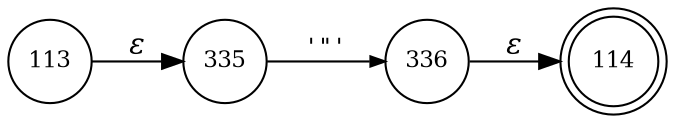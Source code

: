 digraph ATN {
rankdir=LR;
s114[fontsize=11, label="114", shape=doublecircle, fixedsize=true, width=.6];
s336[fontsize=11,label="336", shape=circle, fixedsize=true, width=.55, peripheries=1];
s113[fontsize=11,label="113", shape=circle, fixedsize=true, width=.55, peripheries=1];
s335[fontsize=11,label="335", shape=circle, fixedsize=true, width=.55, peripheries=1];
s113 -> s335 [fontname="Times-Italic", label="&epsilon;"];
s335 -> s336 [fontsize=11, fontname="Courier", arrowsize=.7, label = "'\"'", arrowhead = normal];
s336 -> s114 [fontname="Times-Italic", label="&epsilon;"];
}